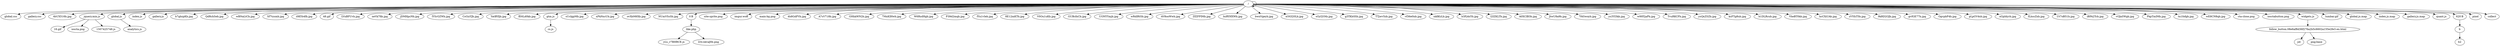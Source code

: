 digraph G {
ratio=compress;
concentrate=true;
"/" -> "/";
"/" -> "global.css";
"/" -> "gallery.css";
"/" -> "4bUX516b.jpg";
"/" -> "jquery.min.js";
"/" -> "global.js";
"/" -> "index.js";
"/" -> "gallery.js";
"/" -> "b7gbzpKb.jpg";
"/" -> "QdRchSeb.jpg";
"/" -> "wBNaLtCb.jpg";
"/" -> "Sf7tzsmb.jpg";
"/" -> "i0KYb4fb.jpg";
"/" -> "48.gif";
"/" -> "LVnBFUvb.jpg";
"/" -> "neVk7fib.jpg";
"/" -> "jDMHpcNb.jpg";
"/" -> "IYSrGZWb.jpg";
"/" -> "CsGizYJb.jpg";
"/" -> "YatBYfjb.jpg";
"/" -> "fE6Ld0kb.jpg";
"/" -> "gtm.js";
"/" -> "sUcIgpMb.jpg";
"/" -> "xPkNxcUb.jpg";
"/" -> "ovXbM6Xb.jpg";
"/" -> "NUmVSsSb.jpg";
"0 B" -> "like.php";
"/" -> "site-sprite.png";
"/" -> "imgur.woff";
"/" -> "main-bg.png";
"/" -> "4h8GdFVb.jpg";
"/" -> "A7sV718b.jpg";
"/" -> "GHhkWN2b.jpg";
"/" -> "7MxKIHwb.jpg";
"/" -> "W6RsdHgb.jpg";
"/" -> "P39d2mqb.jpg";
"/" -> "fYn1vIeb.jpg";
"/" -> "8E12mKTb.jpg";
"/" -> "V0Ou1uKb.jpg";
"/" -> "GUBcfnCb.jpg";
"/" -> "UONYYmjb.jpg";
"/" -> "wRdlRtSb.jpg";
"/" -> "AV8ooWwb.jpg";
"/" -> "ZfZFPIMb.jpg";
"/" -> "bzRYHXWb.jpg";
"/" -> "bwnVgeyb.jpg";
"/" -> "xOGI20Lb.jpg";
"/" -> "sGyI2Otb.jpg";
"/" -> "g3TKbSSb.jpg";
"/" -> "TTjwv5zb.jpg";
"/" -> "vf36e0nb.jpg";
"/" -> "nkfiKzLb.jpg";
"/" -> "b3Pj4xYb.jpg";
"/" -> "l2IZKLTb.jpg";
"/" -> "A0XCIB3b.jpg";
"/" -> "JtwU8a9b.jpg";
"/" -> "7f4Swoyb.jpg";
"/" -> "ys3YI3kb.jpg";
"/" -> "w9HYjaPb.jpg";
"/" -> "TvuRKCFb.jpg";
"/" -> "ysQxZSZb.jpg";
"/" -> "kcFTg8ub.jpg";
"/" -> "b1DLRcub.jpg";
"/" -> "VheBT0kb.jpg";
"/" -> "hcCXiUAb.jpg";
"/" -> "zVYfzT5b.jpg";
"/" -> "9kRD2OJb.jpg";
"/" -> "gvfGE77b.jpg";
"/" -> "OgvpbP4b.jpg";
"/" -> "pLpGV4xb.jpg";
"/" -> "xGpIdyrb.jpg";
"/" -> "fLhssZxb.jpg";
"/" -> "Ut7oB51b.jpg";
"/" -> "iBPA2Tcb.jpg";
"/" -> "vOJaSWgb.jpg";
"/" -> "PkpTmIMb.jpg";
"/" -> "tn1fofgb.jpg";
"/" -> "wE8CN8qb.jpg";
"jquery.min.js" -> "16.gif";
"/" -> "cta-close.png";
"/" -> "iosctabutton.png";
"jquery.min.js" -> "ioscta.png";
"jquery.min.js" -> "1507425748.js";
"/" -> "widgets.js";
"/" -> "lumbar.gif";
"/" -> "lumbar.gif";
"/" -> "global.js.map";
"/" -> "index.js.map";
"/" -> "gallery.js.map";
"/" -> "quant.js";
"620 B" -> "b";
"widgets.js" -> "follow_button.08e6af8d36f276a2b5c6602a155e2fe3.en.html";
"like.php" -> "yLL_r7BHRCE.js";
"like.php" -> "LVx-xkvaJ0b.png";
"b" -> "b2";
"global.js" -> "analytics.js";
"/" -> "pixel";
"follow_button.08e6af8d36f276a2b5c6602a155e2fe3.en.html" -> "jot";
"follow_button.08e6af8d36f276a2b5c6602a155e2fe3.en.html" -> "png;base";
"/" -> "collect";
"gtm.js" -> "cs.js";
"/" -> "620 B";
"/" -> "0 B";
}
